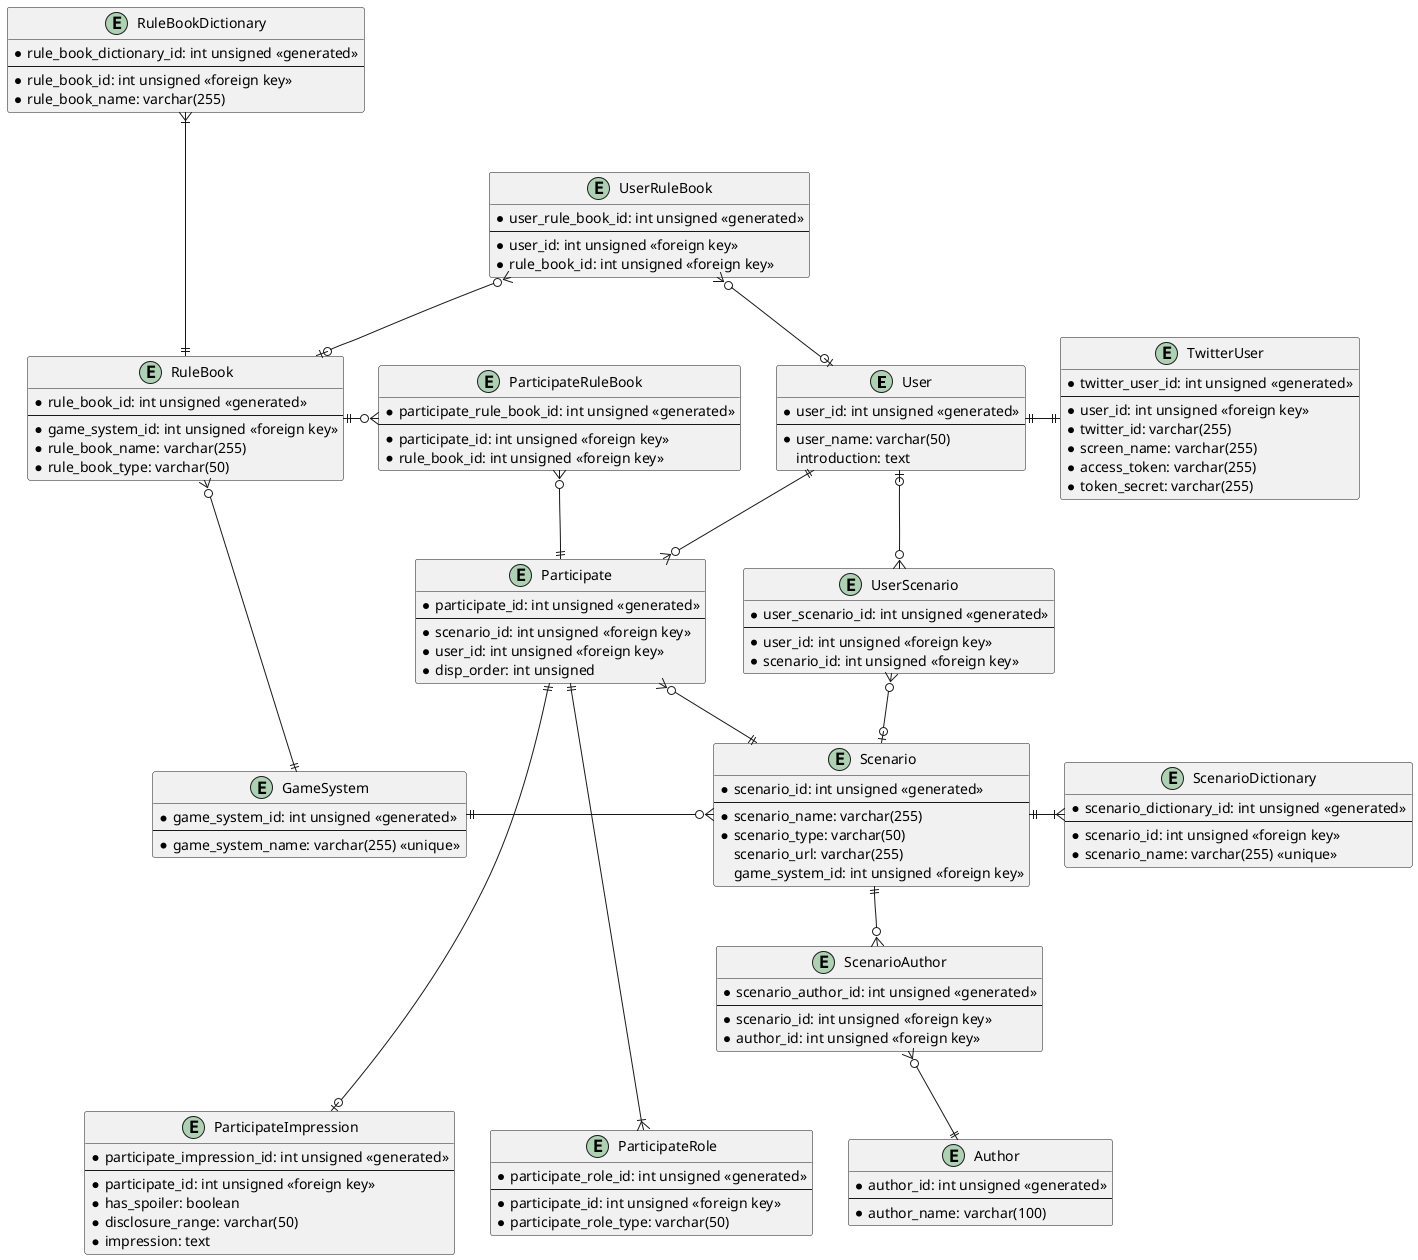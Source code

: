 @startuml
'https://plantuml.com/class-diagram

entity User {
    * user_id: int unsigned <<generated>>
    --
    * user_name: varchar(50)
    introduction: text
}

entity TwitterUser {
	* twitter_user_id: int unsigned <<generated>>
	--
	* user_id: int unsigned <<foreign key>>
	* twitter_id: varchar(255)
	* screen_name: varchar(255)
	* access_token: varchar(255)
	* token_secret: varchar(255)
}

User ||-right-|| TwitterUser

entity GameSystem {
	* game_system_id: int unsigned <<generated>>
	--
	* game_system_name: varchar(255) <<unique>>
}

entity RuleBook {
    * rule_book_id: int unsigned <<generated>>
    --
    * game_system_id: int unsigned <<foreign key>>
    * rule_book_name: varchar(255)
    * rule_book_type: varchar(50)
}

GameSystem ||-left-o{ RuleBook

entity RuleBookDictionary {
    * rule_book_dictionary_id: int unsigned <<generated>>
    --
    * rule_book_id: int unsigned <<foreign key>>
    * rule_book_name: varchar(255)
}

RuleBookDictionary }|--down-|| RuleBook

entity UserRuleBook {
	* user_rule_book_id: int unsigned <<generated>>
	--
	* user_id: int unsigned <<foreign key>>
	* rule_book_id: int unsigned <<foreign key>>
}

UserRuleBook }o-down-o| RuleBook
UserRuleBook }o-right-o| User

entity Scenario {
    * scenario_id: int unsigned <<generated>>
    --
    * scenario_name: varchar(255)
    * scenario_type: varchar(50)
    scenario_url: varchar(255)
    game_system_id: int unsigned <<foreign key>>
}

GameSystem ||-right-o{ Scenario

entity UserScenario {
	* user_scenario_id: int unsigned <<generated>>
	--
	* user_id: int unsigned <<foreign key>>
	* scenario_id: int unsigned <<foreign key>>
}

User |o-down-o{ UserScenario
Scenario |o-up-o{ UserScenario

entity Author {
	* author_id: int unsigned <<generated>>
	--
	* author_name: varchar(100)
}

entity ScenarioAuthor {
	* scenario_author_id: int unsigned <<generated>>
	--
	* scenario_id: int unsigned <<foreign key>>
	* author_id: int unsigned <<foreign key>>
}

Scenario ||-down-o{ ScenarioAuthor
ScenarioAuthor }o-down-|| Author

entity ScenarioDictionary {
    * scenario_dictionary_id: int unsigned <<generated>>
    --
    * scenario_id: int unsigned <<foreign key>>
    * scenario_name: varchar(255) <<unique>>
}

Scenario ||-right-|{ ScenarioDictionary

entity Participate {
    * participate_id: int unsigned <<generated>>
    --
    * scenario_id: int unsigned <<foreign key>>
    * user_id: int unsigned <<foreign key>>
    * disp_order: int unsigned
}

User ||-down-o{ Participate
Participate }o-|| Scenario
Participate -[hidden]down- GameSystem

entity ParticipateRole {
    * participate_role_id: int unsigned <<generated>>
    --
    * participate_id: int unsigned <<foreign key>>
    * participate_role_type: varchar(50)
}

Participate ||--down--|{ ParticipateRole

entity ParticipateImpression {
	* participate_impression_id: int unsigned <<generated>>
	--
	* participate_id: int unsigned <<foreign key>>
	* has_spoiler: boolean
	* disclosure_range: varchar(50)
	* impression: text
}

Participate ||--down--o| ParticipateImpression

entity ParticipateRuleBook {
	* participate_rule_book_id: int unsigned <<generated>>
	--
	* participate_id: int unsigned <<foreign key>>
	* rule_book_id: int unsigned <<foreign key>>
}

ParticipateRuleBook }o-down-|| Participate
ParticipateRuleBook }o-left-|| RuleBook

@enduml